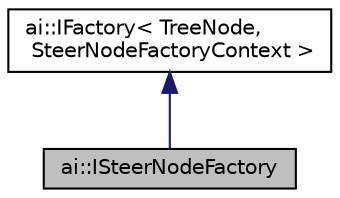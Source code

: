 digraph "ai::ISteerNodeFactory"
{
  edge [fontname="Helvetica",fontsize="10",labelfontname="Helvetica",labelfontsize="10"];
  node [fontname="Helvetica",fontsize="10",shape=record];
  Node1 [label="ai::ISteerNodeFactory",height=0.2,width=0.4,color="black", fillcolor="grey75", style="filled", fontcolor="black"];
  Node2 -> Node1 [dir="back",color="midnightblue",fontsize="10",style="solid",fontname="Helvetica"];
  Node2 [label="ai::IFactory\< TreeNode,\l SteerNodeFactoryContext \>",height=0.2,width=0.4,color="black", fillcolor="white", style="filled",URL="$classai_1_1IFactory.html"];
}
